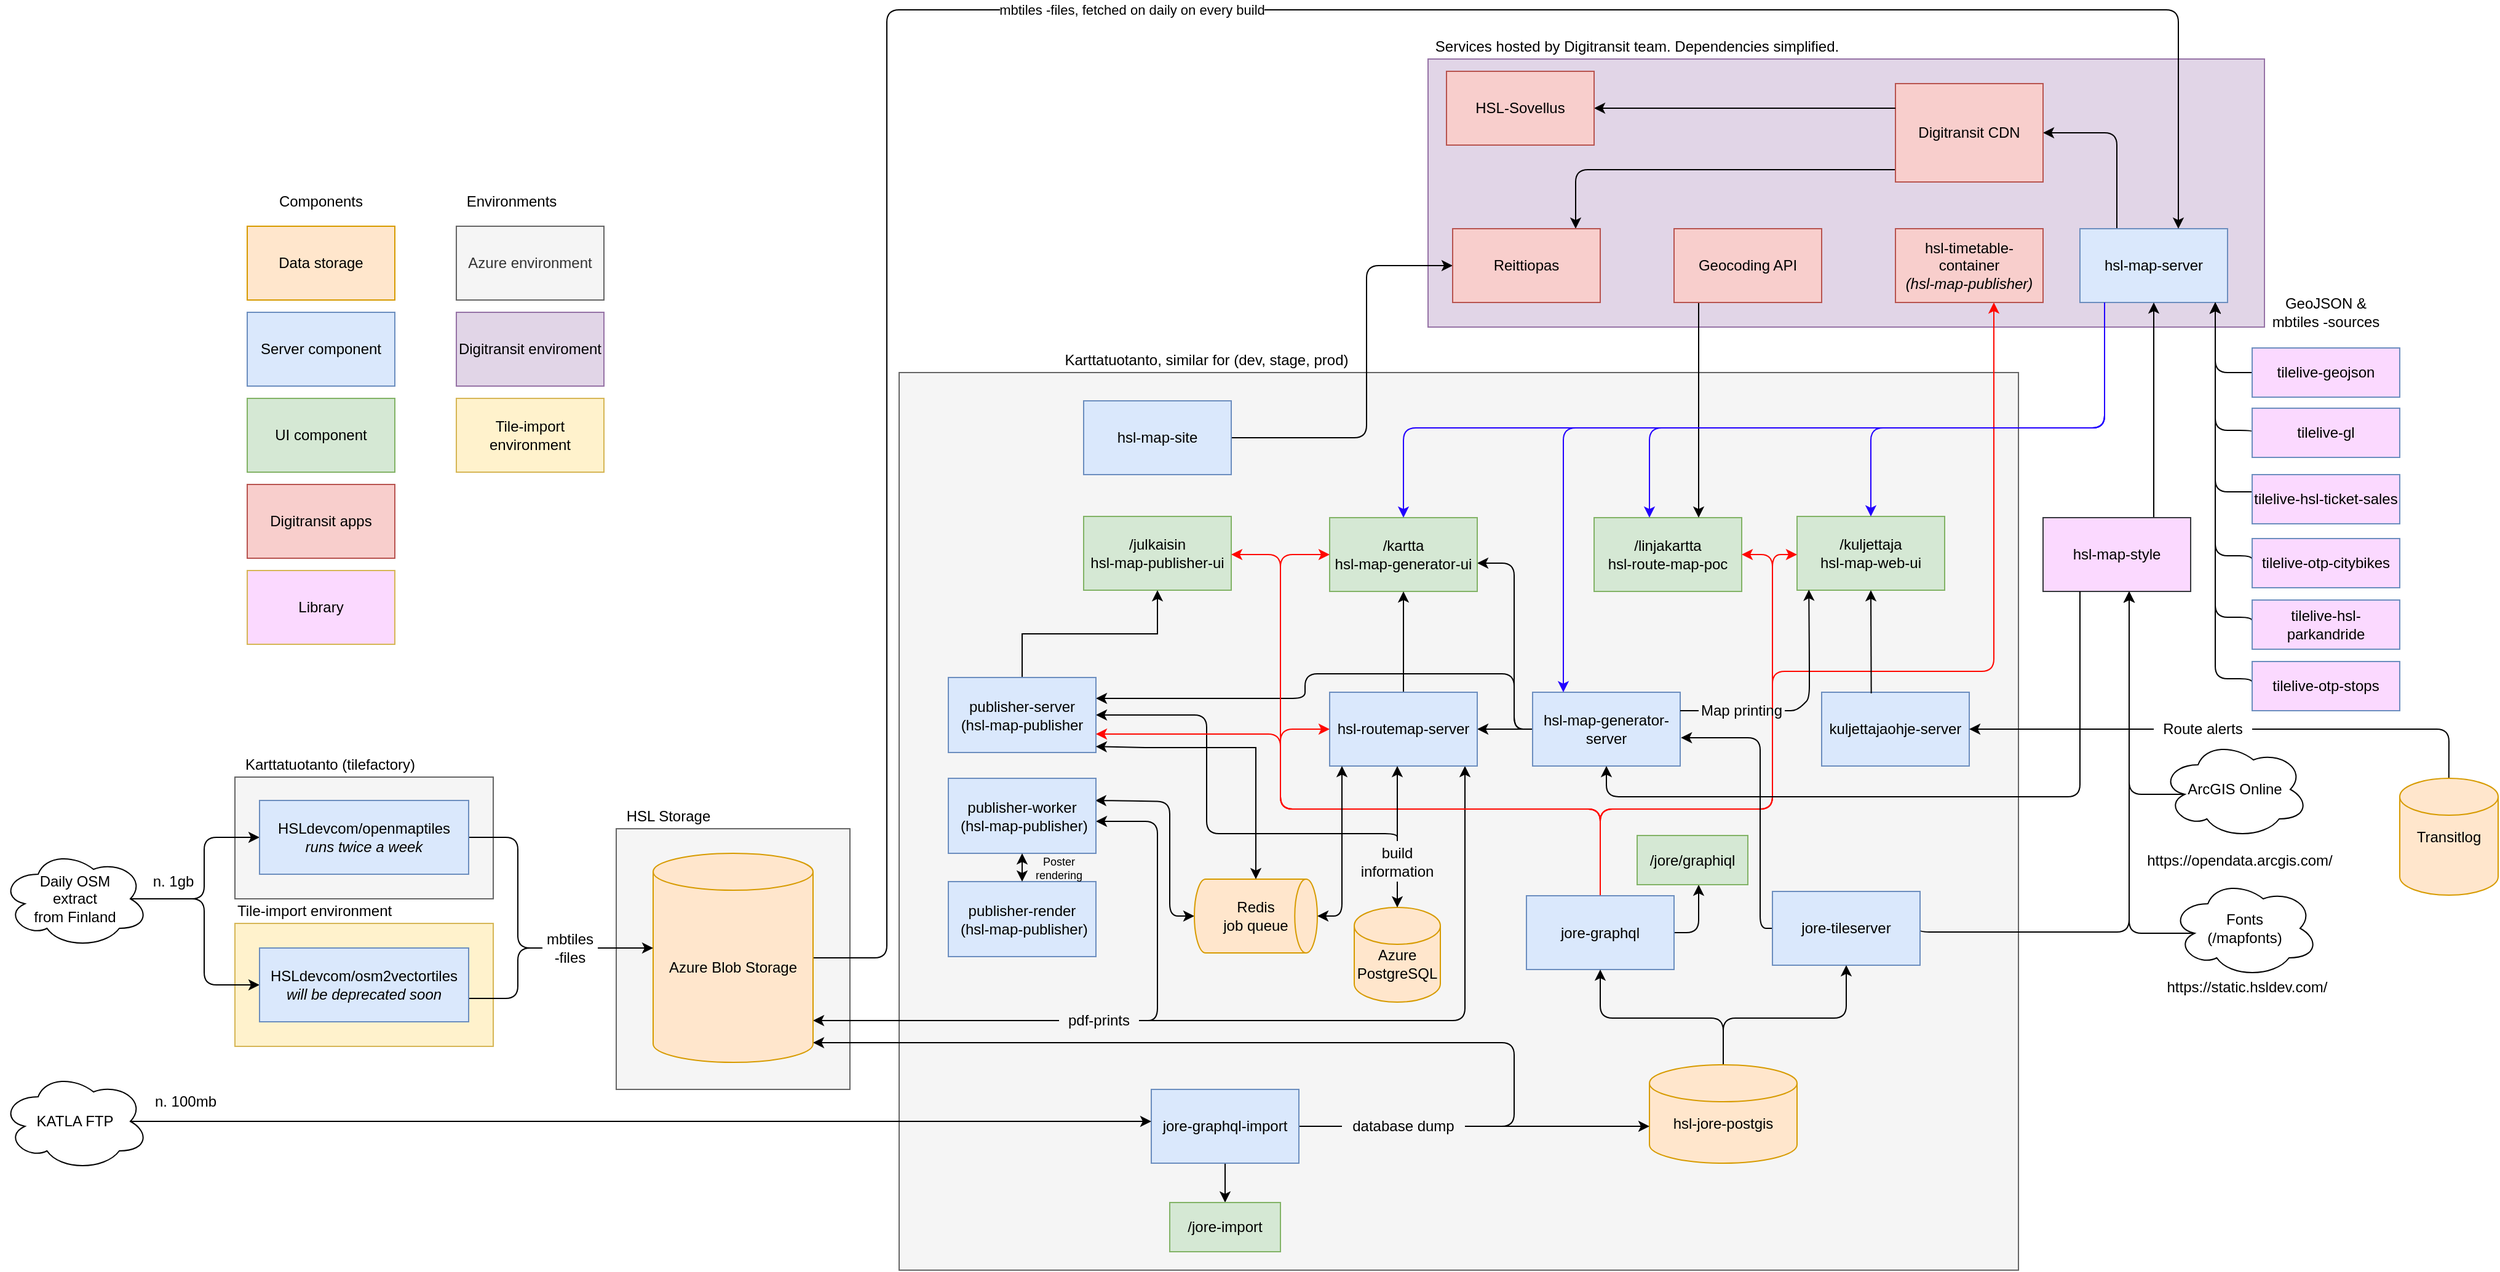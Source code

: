 <mxfile version="21.1.7" type="device">
  <diagram id="c_y23CKaQC44gvfP5a9-" name="Page-1">
    <mxGraphModel dx="2321" dy="1540" grid="1" gridSize="10" guides="1" tooltips="1" connect="1" arrows="1" fold="1" page="1" pageScale="1" pageWidth="1100" pageHeight="850" math="0" shadow="0">
      <root>
        <mxCell id="0" />
        <mxCell id="1" parent="0" />
        <mxCell id="fohFJk70tKqSTkG90LE1-6" value="" style="rounded=0;whiteSpace=wrap;html=1;fillColor=#f5f5f5;strokeColor=#666666;fontColor=#333333;" parent="1" vertex="1">
          <mxGeometry x="-320" y="546" width="190" height="212" as="geometry" />
        </mxCell>
        <mxCell id="qRHLag-gMiTxjkR1YxaK-109" value="" style="rounded=0;whiteSpace=wrap;html=1;fillColor=#f5f5f5;strokeColor=#666666;fontColor=#333333;" parent="1" vertex="1">
          <mxGeometry x="-630" y="504" width="210" height="99" as="geometry" />
        </mxCell>
        <mxCell id="qRHLag-gMiTxjkR1YxaK-113" value="Karttatuotanto (tilefactory)" style="text;html=1;strokeColor=none;fillColor=none;align=center;verticalAlign=middle;whiteSpace=wrap;rounded=0;" parent="1" vertex="1">
          <mxGeometry x="-630" y="484" width="155" height="20" as="geometry" />
        </mxCell>
        <mxCell id="qRHLag-gMiTxjkR1YxaK-116" value="" style="rounded=0;whiteSpace=wrap;html=1;fillColor=#fff2cc;strokeColor=#d6b656;" parent="1" vertex="1">
          <mxGeometry x="-630" y="623" width="210" height="100" as="geometry" />
        </mxCell>
        <mxCell id="qRHLag-gMiTxjkR1YxaK-3" value="" style="rounded=0;whiteSpace=wrap;html=1;fillColor=#e1d5e7;strokeColor=#9673a6;" parent="1" vertex="1">
          <mxGeometry x="340" y="-80" width="680" height="218" as="geometry" />
        </mxCell>
        <mxCell id="qRHLag-gMiTxjkR1YxaK-4" value="" style="rounded=0;whiteSpace=wrap;html=1;fillColor=#f5f5f5;strokeColor=#666666;fontColor=#333333;" parent="1" vertex="1">
          <mxGeometry x="-90" y="175" width="910" height="730" as="geometry" />
        </mxCell>
        <mxCell id="qRHLag-gMiTxjkR1YxaK-5" style="rounded=0;orthogonalLoop=1;jettySize=auto;html=1;exitX=0;exitY=0.5;exitDx=0;exitDy=0;entryX=1;entryY=0.5;entryDx=0;entryDy=0;endArrow=classic;endFill=1;startArrow=none;startFill=0;" parent="1" source="qRHLag-gMiTxjkR1YxaK-8" target="qRHLag-gMiTxjkR1YxaK-19" edge="1">
          <mxGeometry relative="1" as="geometry" />
        </mxCell>
        <mxCell id="qRHLag-gMiTxjkR1YxaK-6" style="edgeStyle=orthogonalEdgeStyle;rounded=1;orthogonalLoop=1;jettySize=auto;html=1;endArrow=classic;endFill=1;" parent="1" source="qRHLag-gMiTxjkR1YxaK-8" target="qRHLag-gMiTxjkR1YxaK-10" edge="1">
          <mxGeometry relative="1" as="geometry">
            <Array as="points">
              <mxPoint x="410" y="465" />
              <mxPoint x="410" y="330" />
            </Array>
          </mxGeometry>
        </mxCell>
        <mxCell id="qRHLag-gMiTxjkR1YxaK-7" style="edgeStyle=orthogonalEdgeStyle;rounded=1;orthogonalLoop=1;jettySize=auto;html=1;startArrow=none;startFill=0;endArrow=classic;endFill=1;" parent="1" source="qRHLag-gMiTxjkR1YxaK-8" target="qRHLag-gMiTxjkR1YxaK-14" edge="1">
          <mxGeometry relative="1" as="geometry">
            <Array as="points">
              <mxPoint x="410" y="465" />
              <mxPoint x="410" y="420" />
              <mxPoint x="240" y="420" />
              <mxPoint x="240" y="440" />
            </Array>
          </mxGeometry>
        </mxCell>
        <mxCell id="qRHLag-gMiTxjkR1YxaK-8" value="hsl-map-generator-server" style="rounded=0;whiteSpace=wrap;html=1;fillColor=#dae8fc;strokeColor=#6c8ebf;" parent="1" vertex="1">
          <mxGeometry x="425" y="435" width="120" height="60" as="geometry" />
        </mxCell>
        <mxCell id="qRHLag-gMiTxjkR1YxaK-9" value="/julkaisin&lt;br&gt;hsl-map-publisher-ui" style="rounded=0;whiteSpace=wrap;html=1;fillColor=#d5e8d4;strokeColor=#82b366;" parent="1" vertex="1">
          <mxGeometry x="60" y="292" width="120" height="60" as="geometry" />
        </mxCell>
        <mxCell id="qRHLag-gMiTxjkR1YxaK-10" value="/kartta&lt;br&gt;hsl-map-generator-ui" style="rounded=0;whiteSpace=wrap;html=1;fillColor=#d5e8d4;strokeColor=#82b366;" parent="1" vertex="1">
          <mxGeometry x="260" y="293" width="120" height="60" as="geometry" />
        </mxCell>
        <mxCell id="qRHLag-gMiTxjkR1YxaK-11" style="edgeStyle=orthogonalEdgeStyle;rounded=0;orthogonalLoop=1;jettySize=auto;html=1;exitX=0.5;exitY=0;exitDx=0;exitDy=0;entryX=0.5;entryY=1;entryDx=0;entryDy=0;endArrow=classic;endFill=1;" parent="1" source="qRHLag-gMiTxjkR1YxaK-14" target="qRHLag-gMiTxjkR1YxaK-9" edge="1">
          <mxGeometry relative="1" as="geometry" />
        </mxCell>
        <mxCell id="qRHLag-gMiTxjkR1YxaK-12" style="edgeStyle=orthogonalEdgeStyle;rounded=0;orthogonalLoop=1;jettySize=auto;html=1;startArrow=none;startFill=0;endArrow=classic;endFill=1;strokeColor=#000000;" parent="1" source="6G8-XDlxUtEjq57aWZnt-5" target="qRHLag-gMiTxjkR1YxaK-68" edge="1">
          <mxGeometry relative="1" as="geometry">
            <Array as="points">
              <mxPoint x="82" y="700" />
            </Array>
          </mxGeometry>
        </mxCell>
        <mxCell id="qRHLag-gMiTxjkR1YxaK-13" style="edgeStyle=orthogonalEdgeStyle;rounded=1;orthogonalLoop=1;jettySize=auto;html=1;startArrow=classic;startFill=1;endArrow=none;endFill=0;strokeColor=#000000;" parent="1" source="qRHLag-gMiTxjkR1YxaK-14" target="6G8-XDlxUtEjq57aWZnt-7" edge="1">
          <mxGeometry relative="1" as="geometry">
            <Array as="points">
              <mxPoint x="160" y="453" />
              <mxPoint x="160" y="550" />
              <mxPoint x="315" y="550" />
            </Array>
            <mxPoint x="160" y="530" as="sourcePoint" />
          </mxGeometry>
        </mxCell>
        <mxCell id="6G8-XDlxUtEjq57aWZnt-11" style="edgeStyle=orthogonalEdgeStyle;rounded=1;orthogonalLoop=1;jettySize=auto;html=1;startArrow=classic;startFill=1;endArrow=classic;endFill=1;exitX=0.995;exitY=0.296;exitDx=0;exitDy=0;exitPerimeter=0;" parent="1" source="kT1nsF8nTGeGfQW-FZNN-1" target="6G8-XDlxUtEjq57aWZnt-10" edge="1">
          <mxGeometry relative="1" as="geometry">
            <Array as="points">
              <mxPoint x="90" y="523" />
              <mxPoint x="130" y="524" />
              <mxPoint x="130" y="617" />
            </Array>
            <mxPoint x="130" y="530" as="sourcePoint" />
          </mxGeometry>
        </mxCell>
        <mxCell id="qRHLag-gMiTxjkR1YxaK-14" value="publisher-server&lt;br&gt;(hsl-map-publisher" style="rounded=0;whiteSpace=wrap;html=1;fillColor=#dae8fc;strokeColor=#6c8ebf;" parent="1" vertex="1">
          <mxGeometry x="-50" y="423" width="120" height="61" as="geometry" />
        </mxCell>
        <mxCell id="qRHLag-gMiTxjkR1YxaK-15" value="/linjakartta&lt;br&gt;hsl-route-map-poc" style="rounded=0;whiteSpace=wrap;html=1;fillColor=#d5e8d4;strokeColor=#82b366;" parent="1" vertex="1">
          <mxGeometry x="475" y="293" width="120" height="60" as="geometry" />
        </mxCell>
        <mxCell id="qRHLag-gMiTxjkR1YxaK-16" value="/kuljettaja&lt;br&gt;hsl-map-web-ui" style="rounded=0;whiteSpace=wrap;html=1;fillColor=#d5e8d4;strokeColor=#82b366;" parent="1" vertex="1">
          <mxGeometry x="640" y="292" width="120" height="60" as="geometry" />
        </mxCell>
        <mxCell id="qRHLag-gMiTxjkR1YxaK-17" style="edgeStyle=orthogonalEdgeStyle;rounded=0;orthogonalLoop=1;jettySize=auto;html=1;exitX=0.5;exitY=0;exitDx=0;exitDy=0;entryX=0.5;entryY=1;entryDx=0;entryDy=0;endArrow=classic;endFill=1;" parent="1" source="qRHLag-gMiTxjkR1YxaK-19" target="qRHLag-gMiTxjkR1YxaK-10" edge="1">
          <mxGeometry relative="1" as="geometry" />
        </mxCell>
        <mxCell id="qRHLag-gMiTxjkR1YxaK-18" style="edgeStyle=orthogonalEdgeStyle;rounded=1;orthogonalLoop=1;jettySize=auto;html=1;startArrow=classic;startFill=1;endArrow=none;endFill=0;strokeColor=#000000;" parent="1" source="qRHLag-gMiTxjkR1YxaK-19" target="6G8-XDlxUtEjq57aWZnt-5" edge="1">
          <mxGeometry relative="1" as="geometry">
            <Array as="points">
              <mxPoint x="370" y="702" />
            </Array>
          </mxGeometry>
        </mxCell>
        <mxCell id="qRHLag-gMiTxjkR1YxaK-19" value="hsl-routemap-server" style="rounded=0;whiteSpace=wrap;html=1;fillColor=#dae8fc;strokeColor=#6c8ebf;" parent="1" vertex="1">
          <mxGeometry x="260" y="435" width="120" height="60" as="geometry" />
        </mxCell>
        <mxCell id="qRHLag-gMiTxjkR1YxaK-20" style="edgeStyle=orthogonalEdgeStyle;rounded=1;orthogonalLoop=1;jettySize=auto;html=1;exitX=0.5;exitY=0;exitDx=0;exitDy=0;startArrow=none;startFill=0;endArrow=classic;endFill=1;strokeColor=#FF0800;" parent="1" source="qRHLag-gMiTxjkR1YxaK-27" target="qRHLag-gMiTxjkR1YxaK-9" edge="1">
          <mxGeometry relative="1" as="geometry">
            <Array as="points">
              <mxPoint x="480" y="530" />
              <mxPoint x="220" y="530" />
              <mxPoint x="220" y="323" />
            </Array>
          </mxGeometry>
        </mxCell>
        <mxCell id="qRHLag-gMiTxjkR1YxaK-21" style="edgeStyle=orthogonalEdgeStyle;rounded=1;orthogonalLoop=1;jettySize=auto;html=1;exitX=0.5;exitY=0;exitDx=0;exitDy=0;entryX=0;entryY=0.5;entryDx=0;entryDy=0;startArrow=none;startFill=0;endArrow=classic;endFill=1;strokeColor=#FF0800;" parent="1" source="qRHLag-gMiTxjkR1YxaK-27" target="qRHLag-gMiTxjkR1YxaK-10" edge="1">
          <mxGeometry relative="1" as="geometry">
            <Array as="points">
              <mxPoint x="480" y="530" />
              <mxPoint x="220" y="530" />
              <mxPoint x="220" y="323" />
            </Array>
          </mxGeometry>
        </mxCell>
        <mxCell id="qRHLag-gMiTxjkR1YxaK-22" style="edgeStyle=orthogonalEdgeStyle;rounded=1;orthogonalLoop=1;jettySize=auto;html=1;exitX=0.5;exitY=0;exitDx=0;exitDy=0;entryX=1;entryY=0.75;entryDx=0;entryDy=0;startArrow=none;startFill=0;endArrow=classic;endFill=1;strokeColor=#FF0800;" parent="1" source="qRHLag-gMiTxjkR1YxaK-27" target="qRHLag-gMiTxjkR1YxaK-14" edge="1">
          <mxGeometry relative="1" as="geometry">
            <Array as="points">
              <mxPoint x="480" y="530" />
              <mxPoint x="220" y="530" />
              <mxPoint x="220" y="469" />
              <mxPoint x="70" y="469" />
            </Array>
          </mxGeometry>
        </mxCell>
        <mxCell id="qRHLag-gMiTxjkR1YxaK-23" style="edgeStyle=orthogonalEdgeStyle;rounded=1;orthogonalLoop=1;jettySize=auto;html=1;exitX=0.5;exitY=0;exitDx=0;exitDy=0;entryX=0;entryY=0.5;entryDx=0;entryDy=0;startArrow=none;startFill=0;endArrow=classic;endFill=1;strokeColor=#FF0800;" parent="1" source="qRHLag-gMiTxjkR1YxaK-27" target="qRHLag-gMiTxjkR1YxaK-19" edge="1">
          <mxGeometry relative="1" as="geometry">
            <Array as="points">
              <mxPoint x="480" y="530" />
              <mxPoint x="220" y="530" />
              <mxPoint x="220" y="465" />
            </Array>
          </mxGeometry>
        </mxCell>
        <mxCell id="qRHLag-gMiTxjkR1YxaK-24" style="edgeStyle=orthogonalEdgeStyle;rounded=1;orthogonalLoop=1;jettySize=auto;html=1;exitX=0.5;exitY=0;exitDx=0;exitDy=0;entryX=1;entryY=0.5;entryDx=0;entryDy=0;startArrow=none;startFill=0;endArrow=classic;endFill=1;strokeColor=#FF0800;" parent="1" source="qRHLag-gMiTxjkR1YxaK-27" target="qRHLag-gMiTxjkR1YxaK-15" edge="1">
          <mxGeometry relative="1" as="geometry">
            <Array as="points">
              <mxPoint x="480" y="530" />
              <mxPoint x="620" y="530" />
              <mxPoint x="620" y="323" />
            </Array>
          </mxGeometry>
        </mxCell>
        <mxCell id="qRHLag-gMiTxjkR1YxaK-25" style="edgeStyle=orthogonalEdgeStyle;rounded=1;orthogonalLoop=1;jettySize=auto;html=1;exitX=0.5;exitY=0;exitDx=0;exitDy=0;startArrow=none;startFill=0;endArrow=classic;endFill=1;strokeColor=#FF0800;" parent="1" source="qRHLag-gMiTxjkR1YxaK-27" target="qRHLag-gMiTxjkR1YxaK-16" edge="1">
          <mxGeometry relative="1" as="geometry">
            <Array as="points">
              <mxPoint x="480" y="530" />
              <mxPoint x="620" y="530" />
              <mxPoint x="620" y="323" />
            </Array>
          </mxGeometry>
        </mxCell>
        <mxCell id="qRHLag-gMiTxjkR1YxaK-26" style="edgeStyle=orthogonalEdgeStyle;rounded=1;orthogonalLoop=1;jettySize=auto;html=1;exitX=0.5;exitY=0;exitDx=0;exitDy=0;startArrow=none;startFill=0;endArrow=classic;endFill=1;strokeColor=#FF0800;" parent="1" source="qRHLag-gMiTxjkR1YxaK-27" target="qRHLag-gMiTxjkR1YxaK-64" edge="1">
          <mxGeometry relative="1" as="geometry">
            <Array as="points">
              <mxPoint x="480" y="530" />
              <mxPoint x="620" y="530" />
              <mxPoint x="620" y="418" />
              <mxPoint x="800" y="418" />
            </Array>
          </mxGeometry>
        </mxCell>
        <mxCell id="qRHLag-gMiTxjkR1YxaK-170" style="edgeStyle=orthogonalEdgeStyle;rounded=1;orthogonalLoop=1;jettySize=auto;html=1;exitX=1;exitY=0.5;exitDx=0;exitDy=0;startArrow=none;startFill=0;" parent="1" source="qRHLag-gMiTxjkR1YxaK-27" target="qRHLag-gMiTxjkR1YxaK-168" edge="1">
          <mxGeometry relative="1" as="geometry">
            <Array as="points">
              <mxPoint x="560" y="631" />
            </Array>
          </mxGeometry>
        </mxCell>
        <mxCell id="qRHLag-gMiTxjkR1YxaK-27" value="jore-graphql" style="rounded=0;whiteSpace=wrap;html=1;fillColor=#dae8fc;strokeColor=#6c8ebf;" parent="1" vertex="1">
          <mxGeometry x="420" y="600.5" width="120" height="60" as="geometry" />
        </mxCell>
        <mxCell id="qRHLag-gMiTxjkR1YxaK-28" style="edgeStyle=orthogonalEdgeStyle;rounded=1;orthogonalLoop=1;jettySize=auto;html=1;exitX=0;exitY=0.5;exitDx=0;exitDy=0;entryX=1.005;entryY=0.616;entryDx=0;entryDy=0;startArrow=none;startFill=0;endArrow=classic;endFill=1;entryPerimeter=0;" parent="1" source="qRHLag-gMiTxjkR1YxaK-30" target="qRHLag-gMiTxjkR1YxaK-8" edge="1">
          <mxGeometry relative="1" as="geometry">
            <Array as="points">
              <mxPoint x="610" y="627" />
              <mxPoint x="610" y="472" />
            </Array>
          </mxGeometry>
        </mxCell>
        <mxCell id="qRHLag-gMiTxjkR1YxaK-29" style="edgeStyle=orthogonalEdgeStyle;rounded=1;orthogonalLoop=1;jettySize=auto;html=1;exitX=1;exitY=0.5;exitDx=0;exitDy=0;startArrow=none;startFill=0;" parent="1" source="qRHLag-gMiTxjkR1YxaK-30" target="qRHLag-gMiTxjkR1YxaK-42" edge="1">
          <mxGeometry relative="1" as="geometry">
            <Array as="points">
              <mxPoint x="910" y="630" />
            </Array>
          </mxGeometry>
        </mxCell>
        <mxCell id="qRHLag-gMiTxjkR1YxaK-30" value="jore-tileserver" style="rounded=0;whiteSpace=wrap;html=1;fillColor=#dae8fc;strokeColor=#6c8ebf;" parent="1" vertex="1">
          <mxGeometry x="620" y="597" width="120" height="60" as="geometry" />
        </mxCell>
        <mxCell id="qRHLag-gMiTxjkR1YxaK-31" style="edgeStyle=orthogonalEdgeStyle;rounded=1;orthogonalLoop=1;jettySize=auto;html=1;entryX=0.5;entryY=1;entryDx=0;entryDy=0;endArrow=classic;endFill=1;" parent="1" source="qRHLag-gMiTxjkR1YxaK-33" target="qRHLag-gMiTxjkR1YxaK-27" edge="1">
          <mxGeometry relative="1" as="geometry">
            <Array as="points">
              <mxPoint x="580" y="700" />
              <mxPoint x="480" y="700" />
            </Array>
          </mxGeometry>
        </mxCell>
        <mxCell id="qRHLag-gMiTxjkR1YxaK-32" style="edgeStyle=orthogonalEdgeStyle;rounded=1;orthogonalLoop=1;jettySize=auto;html=1;endArrow=classic;endFill=1;" parent="1" source="qRHLag-gMiTxjkR1YxaK-33" target="qRHLag-gMiTxjkR1YxaK-30" edge="1">
          <mxGeometry relative="1" as="geometry">
            <Array as="points">
              <mxPoint x="580" y="700" />
              <mxPoint x="680" y="700" />
            </Array>
          </mxGeometry>
        </mxCell>
        <mxCell id="qRHLag-gMiTxjkR1YxaK-33" value="&lt;br&gt;hsl-jore-postgis" style="shape=cylinder2;whiteSpace=wrap;html=1;boundedLbl=1;backgroundOutline=1;size=15;fillColor=#ffe6cc;strokeColor=#d79b00;" parent="1" vertex="1">
          <mxGeometry x="520" y="738" width="120" height="80" as="geometry" />
        </mxCell>
        <mxCell id="qRHLag-gMiTxjkR1YxaK-34" style="edgeStyle=orthogonalEdgeStyle;rounded=0;orthogonalLoop=1;jettySize=auto;html=1;endArrow=classic;endFill=1;" parent="1" source="6G8-XDlxUtEjq57aWZnt-14" target="qRHLag-gMiTxjkR1YxaK-33" edge="1">
          <mxGeometry relative="1" as="geometry">
            <mxPoint x="420" y="768" as="sourcePoint" />
            <Array as="points">
              <mxPoint x="510" y="788" />
              <mxPoint x="510" y="788" />
            </Array>
          </mxGeometry>
        </mxCell>
        <mxCell id="qRHLag-gMiTxjkR1YxaK-35" value="" style="edgeStyle=orthogonalEdgeStyle;rounded=1;orthogonalLoop=1;jettySize=auto;html=1;startArrow=none;startFill=0;" parent="1" source="6G8-XDlxUtEjq57aWZnt-14" target="qRHLag-gMiTxjkR1YxaK-68" edge="1">
          <mxGeometry relative="1" as="geometry">
            <Array as="points">
              <mxPoint x="410" y="788" />
              <mxPoint x="410" y="720" />
            </Array>
          </mxGeometry>
        </mxCell>
        <mxCell id="fohFJk70tKqSTkG90LE1-4" style="edgeStyle=orthogonalEdgeStyle;rounded=0;orthogonalLoop=1;jettySize=auto;html=1;exitX=0.5;exitY=1;exitDx=0;exitDy=0;entryX=0.5;entryY=0;entryDx=0;entryDy=0;" parent="1" source="qRHLag-gMiTxjkR1YxaK-36" target="fohFJk70tKqSTkG90LE1-1" edge="1">
          <mxGeometry relative="1" as="geometry" />
        </mxCell>
        <mxCell id="qRHLag-gMiTxjkR1YxaK-37" style="edgeStyle=orthogonalEdgeStyle;rounded=1;orthogonalLoop=1;jettySize=auto;html=1;entryX=0.5;entryY=0;entryDx=0;entryDy=0;endArrow=classic;endFill=1;strokeColor=#2200FF;" parent="1" source="qRHLag-gMiTxjkR1YxaK-40" target="qRHLag-gMiTxjkR1YxaK-16" edge="1">
          <mxGeometry relative="1" as="geometry">
            <Array as="points">
              <mxPoint x="890" y="220" />
              <mxPoint x="700" y="220" />
            </Array>
          </mxGeometry>
        </mxCell>
        <mxCell id="qRHLag-gMiTxjkR1YxaK-38" style="edgeStyle=orthogonalEdgeStyle;rounded=1;orthogonalLoop=1;jettySize=auto;html=1;endArrow=classic;endFill=1;strokeColor=#2200FF;" parent="1" source="qRHLag-gMiTxjkR1YxaK-40" target="qRHLag-gMiTxjkR1YxaK-15" edge="1">
          <mxGeometry relative="1" as="geometry">
            <Array as="points">
              <mxPoint x="890" y="220" />
              <mxPoint x="520" y="220" />
            </Array>
          </mxGeometry>
        </mxCell>
        <mxCell id="qRHLag-gMiTxjkR1YxaK-39" style="edgeStyle=orthogonalEdgeStyle;rounded=1;orthogonalLoop=1;jettySize=auto;html=1;entryX=0.5;entryY=0;entryDx=0;entryDy=0;endArrow=classic;endFill=1;strokeColor=#2200FF;" parent="1" source="qRHLag-gMiTxjkR1YxaK-40" target="qRHLag-gMiTxjkR1YxaK-10" edge="1">
          <mxGeometry relative="1" as="geometry">
            <Array as="points">
              <mxPoint x="890" y="220" />
              <mxPoint x="320" y="220" />
            </Array>
          </mxGeometry>
        </mxCell>
        <mxCell id="qRHLag-gMiTxjkR1YxaK-127" style="edgeStyle=orthogonalEdgeStyle;rounded=1;orthogonalLoop=1;jettySize=auto;html=1;exitX=0.25;exitY=0;exitDx=0;exitDy=0;startArrow=none;startFill=0;entryX=1;entryY=0.5;entryDx=0;entryDy=0;" parent="1" source="qRHLag-gMiTxjkR1YxaK-40" target="qRHLag-gMiTxjkR1YxaK-126" edge="1">
          <mxGeometry relative="1" as="geometry">
            <mxPoint x="980" y="18" as="targetPoint" />
          </mxGeometry>
        </mxCell>
        <mxCell id="qRHLag-gMiTxjkR1YxaK-40" value="hsl-map-server" style="rounded=0;whiteSpace=wrap;html=1;fillColor=#dae8fc;strokeColor=#6c8ebf;" parent="1" vertex="1">
          <mxGeometry x="870" y="58" width="120" height="60" as="geometry" />
        </mxCell>
        <mxCell id="qRHLag-gMiTxjkR1YxaK-112" style="edgeStyle=orthogonalEdgeStyle;rounded=0;orthogonalLoop=1;jettySize=auto;html=1;startArrow=none;startFill=0;" parent="1" source="qRHLag-gMiTxjkR1YxaK-42" target="qRHLag-gMiTxjkR1YxaK-40" edge="1">
          <mxGeometry relative="1" as="geometry">
            <Array as="points">
              <mxPoint x="930" y="210" />
              <mxPoint x="930" y="210" />
            </Array>
          </mxGeometry>
        </mxCell>
        <mxCell id="qRHLag-gMiTxjkR1YxaK-42" value="hsl-map-style" style="rounded=0;whiteSpace=wrap;html=1;fillColor=#FBD9FF;strokeColor=#36393d;" parent="1" vertex="1">
          <mxGeometry x="840" y="293" width="120" height="60" as="geometry" />
        </mxCell>
        <mxCell id="qRHLag-gMiTxjkR1YxaK-43" value="Karttatuotanto, similar for (dev, stage, prod)" style="text;html=1;strokeColor=none;fillColor=none;align=center;verticalAlign=middle;whiteSpace=wrap;rounded=0;" parent="1" vertex="1">
          <mxGeometry x="40" y="155" width="240" height="20" as="geometry" />
        </mxCell>
        <mxCell id="qRHLag-gMiTxjkR1YxaK-47" value="KATLA FTP" style="ellipse;shape=cloud;whiteSpace=wrap;html=1;fillColor=#ffffff;" parent="1" vertex="1">
          <mxGeometry x="-820" y="744" width="120" height="80" as="geometry" />
        </mxCell>
        <mxCell id="qRHLag-gMiTxjkR1YxaK-48" style="rounded=1;orthogonalLoop=1;jettySize=auto;html=1;endArrow=classic;endFill=1;exitX=0.875;exitY=0.5;exitDx=0;exitDy=0;exitPerimeter=0;edgeStyle=orthogonalEdgeStyle;entryX=0;entryY=0.5;entryDx=0;entryDy=0;" parent="1" source="qRHLag-gMiTxjkR1YxaK-49" target="qRHLag-gMiTxjkR1YxaK-51" edge="1">
          <mxGeometry relative="1" as="geometry">
            <mxPoint x="-532" y="662" as="sourcePoint" />
          </mxGeometry>
        </mxCell>
        <mxCell id="qRHLag-gMiTxjkR1YxaK-104" style="edgeStyle=orthogonalEdgeStyle;rounded=1;orthogonalLoop=1;jettySize=auto;html=1;exitX=0.875;exitY=0.5;exitDx=0;exitDy=0;exitPerimeter=0;entryX=0;entryY=0.5;entryDx=0;entryDy=0;" parent="1" source="qRHLag-gMiTxjkR1YxaK-49" target="qRHLag-gMiTxjkR1YxaK-89" edge="1">
          <mxGeometry relative="1" as="geometry" />
        </mxCell>
        <mxCell id="qRHLag-gMiTxjkR1YxaK-49" value="Daily OSM&lt;br&gt;extract&lt;br&gt;from Finland" style="ellipse;shape=cloud;whiteSpace=wrap;html=1;fillColor=#ffffff;" parent="1" vertex="1">
          <mxGeometry x="-820" y="563" width="120" height="80" as="geometry" />
        </mxCell>
        <mxCell id="qRHLag-gMiTxjkR1YxaK-103" style="edgeStyle=orthogonalEdgeStyle;rounded=1;orthogonalLoop=1;jettySize=auto;html=1;endArrow=none;endFill=0;" parent="1" source="qRHLag-gMiTxjkR1YxaK-51" target="6G8-XDlxUtEjq57aWZnt-1" edge="1">
          <mxGeometry relative="1" as="geometry">
            <Array as="points">
              <mxPoint x="-400" y="684" />
              <mxPoint x="-400" y="643" />
            </Array>
            <mxPoint x="-330.0" y="657" as="targetPoint" />
          </mxGeometry>
        </mxCell>
        <mxCell id="qRHLag-gMiTxjkR1YxaK-51" value="HSLdevcom/osm2vectortiles&lt;br&gt;&lt;i&gt;will be deprecated soon&lt;/i&gt;" style="rounded=0;whiteSpace=wrap;html=1;fillColor=#dae8fc;strokeColor=#6c8ebf;" parent="1" vertex="1">
          <mxGeometry x="-610" y="643" width="170" height="60" as="geometry" />
        </mxCell>
        <mxCell id="qRHLag-gMiTxjkR1YxaK-54" style="edgeStyle=orthogonalEdgeStyle;rounded=1;orthogonalLoop=1;jettySize=auto;html=1;exitX=0.16;exitY=0.55;exitDx=0;exitDy=0;exitPerimeter=0;startArrow=none;startFill=0;endArrow=classic;endFill=1;strokeColor=#000000;" parent="1" source="qRHLag-gMiTxjkR1YxaK-129" target="qRHLag-gMiTxjkR1YxaK-42" edge="1">
          <mxGeometry relative="1" as="geometry">
            <mxPoint x="1049.2" y="612" as="sourcePoint" />
            <Array as="points">
              <mxPoint x="910" y="631" />
            </Array>
          </mxGeometry>
        </mxCell>
        <mxCell id="qRHLag-gMiTxjkR1YxaK-56" style="edgeStyle=orthogonalEdgeStyle;rounded=1;orthogonalLoop=1;jettySize=auto;html=1;endArrow=classic;endFill=1;startArrow=none;startFill=0;" parent="1" source="6G8-XDlxUtEjq57aWZnt-7" target="qRHLag-gMiTxjkR1YxaK-19" edge="1">
          <mxGeometry relative="1" as="geometry">
            <mxPoint x="320" y="640" as="sourcePoint" />
            <Array as="points">
              <mxPoint x="315" y="530" />
              <mxPoint x="315" y="530" />
            </Array>
          </mxGeometry>
        </mxCell>
        <mxCell id="qRHLag-gMiTxjkR1YxaK-58" value="&lt;br&gt;Azure PostgreSQL" style="shape=cylinder2;whiteSpace=wrap;html=1;boundedLbl=1;backgroundOutline=1;size=15;fillColor=#ffe6cc;strokeColor=#d79b00;" parent="1" vertex="1">
          <mxGeometry x="280" y="610" width="70" height="77" as="geometry" />
        </mxCell>
        <mxCell id="qRHLag-gMiTxjkR1YxaK-59" style="edgeStyle=orthogonalEdgeStyle;rounded=1;orthogonalLoop=1;jettySize=auto;html=1;exitX=1;exitY=0.5;exitDx=0;exitDy=0;entryX=0;entryY=0.5;entryDx=0;entryDy=0;startArrow=none;startFill=0;endArrow=classic;endFill=1;strokeColor=#000000;" parent="1" source="qRHLag-gMiTxjkR1YxaK-60" target="qRHLag-gMiTxjkR1YxaK-61" edge="1">
          <mxGeometry relative="1" as="geometry">
            <Array as="points">
              <mxPoint x="290" y="228" />
              <mxPoint x="290" y="88" />
            </Array>
          </mxGeometry>
        </mxCell>
        <mxCell id="qRHLag-gMiTxjkR1YxaK-60" value="hsl-map-site" style="rounded=0;whiteSpace=wrap;html=1;fillColor=#dae8fc;strokeColor=#6c8ebf;" parent="1" vertex="1">
          <mxGeometry x="60" y="198" width="120" height="60" as="geometry" />
        </mxCell>
        <mxCell id="qRHLag-gMiTxjkR1YxaK-145" style="edgeStyle=orthogonalEdgeStyle;rounded=1;orthogonalLoop=1;jettySize=auto;html=1;startArrow=classic;startFill=1;endArrow=none;endFill=0;" parent="1" source="qRHLag-gMiTxjkR1YxaK-61" target="qRHLag-gMiTxjkR1YxaK-126" edge="1">
          <mxGeometry relative="1" as="geometry">
            <Array as="points">
              <mxPoint x="460" y="10" />
            </Array>
          </mxGeometry>
        </mxCell>
        <mxCell id="qRHLag-gMiTxjkR1YxaK-61" value="Reittiopas&lt;span style=&quot;color: rgba(0 , 0 , 0 , 0) ; font-family: monospace ; font-size: 0px&quot;&gt;%3CmxGraphModel%3E%3Croot%3E%3CmxCell%20id%3D%220%22%2F%3E%3CmxCell%20id%3D%221%22%20parent%3D%220%22%2F%3E%3CmxCell%20id%3D%222%22%20value%3D%22hsl-map-server%22%20style%3D%22rounded%3D0%3BwhiteSpace%3Dwrap%3Bhtml%3D1%3B%22%20vertex%3D%221%22%20parent%3D%221%22%3E%3CmxGeometry%20x%3D%22790%22%20y%3D%22270%22%20width%3D%22120%22%20height%3D%2260%22%20as%3D%22geometry%22%2F%3E%3C%2FmxCell%3E%3C%2Froot%3E%3C%2FmxGraphModel%3E&lt;/span&gt;" style="rounded=0;whiteSpace=wrap;html=1;fillColor=#f8cecc;strokeColor=#b85450;" parent="1" vertex="1">
          <mxGeometry x="360" y="58" width="120" height="60" as="geometry" />
        </mxCell>
        <mxCell id="qRHLag-gMiTxjkR1YxaK-62" style="edgeStyle=orthogonalEdgeStyle;rounded=0;orthogonalLoop=1;jettySize=auto;html=1;startArrow=none;startFill=0;endArrow=classic;endFill=1;" parent="1" source="qRHLag-gMiTxjkR1YxaK-63" target="qRHLag-gMiTxjkR1YxaK-15" edge="1">
          <mxGeometry relative="1" as="geometry">
            <Array as="points">
              <mxPoint x="560" y="190" />
              <mxPoint x="560" y="190" />
            </Array>
          </mxGeometry>
        </mxCell>
        <mxCell id="qRHLag-gMiTxjkR1YxaK-63" value="Geocoding API" style="rounded=0;whiteSpace=wrap;html=1;fillColor=#f8cecc;strokeColor=#b85450;" parent="1" vertex="1">
          <mxGeometry x="540" y="58" width="120" height="60" as="geometry" />
        </mxCell>
        <mxCell id="qRHLag-gMiTxjkR1YxaK-64" value="hsl-timetable-container&lt;br&gt;&lt;i&gt;(hsl-map-publisher)&lt;/i&gt;" style="rounded=0;whiteSpace=wrap;html=1;fillColor=#f8cecc;strokeColor=#b85450;" parent="1" vertex="1">
          <mxGeometry x="720" y="58" width="120" height="60" as="geometry" />
        </mxCell>
        <mxCell id="qRHLag-gMiTxjkR1YxaK-65" value="Services hosted by Digitransit team. Dependencies simplified." style="text;html=1;strokeColor=none;fillColor=none;align=center;verticalAlign=middle;whiteSpace=wrap;rounded=0;" parent="1" vertex="1">
          <mxGeometry x="340" y="-100" width="340" height="20" as="geometry" />
        </mxCell>
        <mxCell id="qRHLag-gMiTxjkR1YxaK-66" value="mbtiles -files, fetched on daily on every build" style="edgeStyle=orthogonalEdgeStyle;rounded=1;orthogonalLoop=1;jettySize=auto;html=1;startArrow=none;startFill=0;endArrow=classic;endFill=1;strokeColor=#000000;" parent="1" source="qRHLag-gMiTxjkR1YxaK-68" target="qRHLag-gMiTxjkR1YxaK-40" edge="1">
          <mxGeometry relative="1" as="geometry">
            <mxPoint x="-110" y="410" as="sourcePoint" />
            <Array as="points">
              <mxPoint x="-100" y="651" />
              <mxPoint x="-100" y="-120" />
              <mxPoint x="950" y="-120" />
            </Array>
          </mxGeometry>
        </mxCell>
        <mxCell id="qRHLag-gMiTxjkR1YxaK-68" value="&lt;br&gt;Azure Blob Storage" style="shape=cylinder2;whiteSpace=wrap;html=1;boundedLbl=1;backgroundOutline=1;size=15;fillColor=#ffe6cc;strokeColor=#d79b00;" parent="1" vertex="1">
          <mxGeometry x="-290" y="566" width="130" height="170" as="geometry" />
        </mxCell>
        <mxCell id="qRHLag-gMiTxjkR1YxaK-69" style="edgeStyle=orthogonalEdgeStyle;rounded=1;orthogonalLoop=1;jettySize=auto;html=1;exitX=0;exitY=0.5;exitDx=0;exitDy=0;startArrow=none;startFill=0;endArrow=classic;endFill=1;strokeColor=#000000;" parent="1" source="thm0kR-2TDBfJNnEXe1V-5" target="qRHLag-gMiTxjkR1YxaK-40" edge="1">
          <mxGeometry relative="1" as="geometry">
            <Array as="points">
              <mxPoint x="1010" y="222" />
              <mxPoint x="980" y="222" />
            </Array>
            <mxPoint x="920" y="88" as="targetPoint" />
            <mxPoint x="1010" y="222" as="sourcePoint" />
          </mxGeometry>
        </mxCell>
        <mxCell id="qRHLag-gMiTxjkR1YxaK-71" style="edgeStyle=orthogonalEdgeStyle;rounded=1;orthogonalLoop=1;jettySize=auto;html=1;exitX=0;exitY=0.5;exitDx=0;exitDy=0;startArrow=none;startFill=0;endArrow=classic;endFill=1;strokeColor=#000000;" parent="1" source="qRHLag-gMiTxjkR1YxaK-72" target="qRHLag-gMiTxjkR1YxaK-40" edge="1">
          <mxGeometry relative="1" as="geometry">
            <Array as="points">
              <mxPoint x="980" y="324" />
            </Array>
            <mxPoint x="920" y="88" as="targetPoint" />
          </mxGeometry>
        </mxCell>
        <mxCell id="qRHLag-gMiTxjkR1YxaK-72" value="tilelive-otp-citybikes" style="rounded=0;whiteSpace=wrap;html=1;fillColor=#FBD9FF;strokeColor=#6c8ebf;" parent="1" vertex="1">
          <mxGeometry x="1010" y="310" width="120" height="40" as="geometry" />
        </mxCell>
        <mxCell id="qRHLag-gMiTxjkR1YxaK-73" style="edgeStyle=orthogonalEdgeStyle;rounded=1;orthogonalLoop=1;jettySize=auto;html=1;exitX=0;exitY=0.5;exitDx=0;exitDy=0;startArrow=none;startFill=0;endArrow=classic;endFill=1;strokeColor=#000000;" parent="1" source="qRHLag-gMiTxjkR1YxaK-74" target="qRHLag-gMiTxjkR1YxaK-40" edge="1">
          <mxGeometry relative="1" as="geometry">
            <mxPoint x="920" y="88" as="targetPoint" />
            <Array as="points">
              <mxPoint x="980" y="374" />
            </Array>
          </mxGeometry>
        </mxCell>
        <mxCell id="qRHLag-gMiTxjkR1YxaK-74" value="tilelive-hsl-parkandride&lt;span style=&quot;color: rgba(0 , 0 , 0 , 0) ; font-family: monospace ; font-size: 0px&quot;&gt;%3CmxGraphModel%3E%3Croot%3E%3CmxCell%20id%3D%220%22%2F%3E%3CmxCell%20id%3D%221%22%20parent%3D%220%22%2F%3E%3CmxCell%20id%3D%222%22%20value%3D%22tilelive-gl%22%20style%3D%22rounded%3D0%3BwhiteSpace%3Dwrap%3Bhtml%3D1%3B%22%20vertex%3D%221%22%20parent%3D%221%22%3E%3CmxGeometry%20x%3D%221260%22%20y%3D%22250%22%20width%3D%22120%22%20height%3D%2260%22%20as%3D%22geometry%22%2F%3E%3C%2FmxCell%3E%3C%2Froot%3E%3C%2FmxGraphModel%3E&lt;/span&gt;" style="rounded=0;whiteSpace=wrap;html=1;fillColor=#FBD9FF;strokeColor=#6c8ebf;" parent="1" vertex="1">
          <mxGeometry x="1010" y="360" width="120" height="40" as="geometry" />
        </mxCell>
        <mxCell id="qRHLag-gMiTxjkR1YxaK-75" style="edgeStyle=orthogonalEdgeStyle;rounded=1;orthogonalLoop=1;jettySize=auto;html=1;startArrow=none;startFill=0;endArrow=classic;endFill=1;strokeColor=#000000;" parent="1" target="qRHLag-gMiTxjkR1YxaK-40" edge="1">
          <mxGeometry relative="1" as="geometry">
            <Array as="points">
              <mxPoint x="980" y="272" />
            </Array>
            <mxPoint x="920" y="88" as="targetPoint" />
            <mxPoint x="1010" y="272" as="sourcePoint" />
          </mxGeometry>
        </mxCell>
        <mxCell id="qRHLag-gMiTxjkR1YxaK-77" style="edgeStyle=orthogonalEdgeStyle;rounded=1;orthogonalLoop=1;jettySize=auto;html=1;exitX=0;exitY=0.5;exitDx=0;exitDy=0;startArrow=none;startFill=0;endArrow=classic;endFill=1;strokeColor=#000000;" parent="1" source="qRHLag-gMiTxjkR1YxaK-78" target="qRHLag-gMiTxjkR1YxaK-40" edge="1">
          <mxGeometry relative="1" as="geometry">
            <Array as="points">
              <mxPoint x="980" y="424" />
            </Array>
            <mxPoint x="990" y="88" as="targetPoint" />
          </mxGeometry>
        </mxCell>
        <mxCell id="qRHLag-gMiTxjkR1YxaK-78" value="tilelive-otp-stops" style="rounded=0;whiteSpace=wrap;html=1;fillColor=#FBD9FF;strokeColor=#6c8ebf;" parent="1" vertex="1">
          <mxGeometry x="1010" y="410" width="120" height="40" as="geometry" />
        </mxCell>
        <mxCell id="qRHLag-gMiTxjkR1YxaK-79" value="n. 100mb" style="text;html=1;strokeColor=none;fillColor=none;align=center;verticalAlign=middle;whiteSpace=wrap;rounded=0;" parent="1" vertex="1">
          <mxGeometry x="-700" y="758" width="60" height="20" as="geometry" />
        </mxCell>
        <mxCell id="qRHLag-gMiTxjkR1YxaK-80" value="GeoJSON &amp;amp;&lt;br&gt;mbtiles -sources" style="text;html=1;strokeColor=none;fillColor=none;align=center;verticalAlign=middle;whiteSpace=wrap;rounded=0;" parent="1" vertex="1">
          <mxGeometry x="998" y="116" width="144" height="20" as="geometry" />
        </mxCell>
        <mxCell id="qRHLag-gMiTxjkR1YxaK-81" value="https://static.hsldev.com/" style="text;html=1;strokeColor=none;fillColor=none;align=center;verticalAlign=middle;whiteSpace=wrap;rounded=0;" parent="1" vertex="1">
          <mxGeometry x="936" y="657" width="140" height="35" as="geometry" />
        </mxCell>
        <mxCell id="qRHLag-gMiTxjkR1YxaK-83" style="edgeStyle=orthogonalEdgeStyle;rounded=0;orthogonalLoop=1;jettySize=auto;html=1;exitX=0.5;exitY=1;exitDx=0;exitDy=0;startArrow=none;startFill=0;" parent="1" edge="1">
          <mxGeometry relative="1" as="geometry">
            <mxPoint x="-140.0" y="683" as="sourcePoint" />
            <mxPoint x="-140.0" y="683" as="targetPoint" />
          </mxGeometry>
        </mxCell>
        <mxCell id="qRHLag-gMiTxjkR1YxaK-105" style="edgeStyle=orthogonalEdgeStyle;rounded=1;orthogonalLoop=1;jettySize=auto;html=1;endArrow=none;endFill=0;" parent="1" source="qRHLag-gMiTxjkR1YxaK-89" target="6G8-XDlxUtEjq57aWZnt-1" edge="1">
          <mxGeometry relative="1" as="geometry">
            <Array as="points">
              <mxPoint x="-400" y="553" />
            </Array>
            <mxPoint x="-293" y="637" as="targetPoint" />
          </mxGeometry>
        </mxCell>
        <mxCell id="qRHLag-gMiTxjkR1YxaK-89" value="HSLdevcom/openmaptiles&lt;br&gt;&lt;i&gt;runs twice a week&lt;/i&gt;" style="rounded=0;whiteSpace=wrap;html=1;fillColor=#dae8fc;strokeColor=#6c8ebf;" parent="1" vertex="1">
          <mxGeometry x="-610" y="523" width="170" height="60" as="geometry" />
        </mxCell>
        <mxCell id="qRHLag-gMiTxjkR1YxaK-97" style="edgeStyle=orthogonalEdgeStyle;rounded=1;orthogonalLoop=1;jettySize=auto;html=1;exitX=0.16;exitY=0.55;exitDx=0;exitDy=0;exitPerimeter=0;" parent="1" source="qRHLag-gMiTxjkR1YxaK-96" target="qRHLag-gMiTxjkR1YxaK-42" edge="1">
          <mxGeometry relative="1" as="geometry">
            <Array as="points">
              <mxPoint x="910" y="518" />
            </Array>
          </mxGeometry>
        </mxCell>
        <mxCell id="qRHLag-gMiTxjkR1YxaK-96" value="ArcGIS Online" style="ellipse;shape=cloud;whiteSpace=wrap;html=1;fillColor=#ffffff;" parent="1" vertex="1">
          <mxGeometry x="936" y="474" width="120" height="80" as="geometry" />
        </mxCell>
        <mxCell id="qRHLag-gMiTxjkR1YxaK-101" value="https://opendata.arcgis.com/" style="text;html=1;strokeColor=none;fillColor=none;align=center;verticalAlign=middle;whiteSpace=wrap;rounded=0;" parent="1" vertex="1">
          <mxGeometry x="920" y="554" width="160" height="35" as="geometry" />
        </mxCell>
        <mxCell id="qRHLag-gMiTxjkR1YxaK-102" value="n. 1gb" style="text;html=1;strokeColor=none;fillColor=none;align=center;verticalAlign=middle;whiteSpace=wrap;rounded=0;dashed=1;" parent="1" vertex="1">
          <mxGeometry x="-700" y="579" width="40" height="20" as="geometry" />
        </mxCell>
        <mxCell id="qRHLag-gMiTxjkR1YxaK-117" value="Tile-import environment" style="text;html=1;strokeColor=none;fillColor=none;align=left;verticalAlign=middle;whiteSpace=wrap;rounded=0;" parent="1" vertex="1">
          <mxGeometry x="-630" y="603" width="250" height="20" as="geometry" />
        </mxCell>
        <mxCell id="qRHLag-gMiTxjkR1YxaK-126" value="Digitransit CDN" style="rounded=0;whiteSpace=wrap;html=1;align=center;fillColor=#f8cecc;strokeColor=#b85450;" parent="1" vertex="1">
          <mxGeometry x="720" y="-60" width="120" height="80" as="geometry" />
        </mxCell>
        <mxCell id="qRHLag-gMiTxjkR1YxaK-129" value="Fonts&lt;br&gt;(/mapfonts)" style="ellipse;shape=cloud;whiteSpace=wrap;html=1;fillColor=#ffffff;" parent="1" vertex="1">
          <mxGeometry x="944" y="587" width="120" height="80" as="geometry" />
        </mxCell>
        <mxCell id="qRHLag-gMiTxjkR1YxaK-144" style="edgeStyle=orthogonalEdgeStyle;rounded=0;orthogonalLoop=1;jettySize=auto;html=1;startArrow=classic;startFill=1;endArrow=none;endFill=0;" parent="1" source="qRHLag-gMiTxjkR1YxaK-139" target="qRHLag-gMiTxjkR1YxaK-126" edge="1">
          <mxGeometry relative="1" as="geometry">
            <Array as="points">
              <mxPoint x="630" y="-40" />
              <mxPoint x="630" y="-40" />
            </Array>
          </mxGeometry>
        </mxCell>
        <mxCell id="qRHLag-gMiTxjkR1YxaK-139" value="HSL-Sovellus" style="rounded=0;whiteSpace=wrap;html=1;fillColor=#f8cecc;strokeColor=#b85450;" parent="1" vertex="1">
          <mxGeometry x="355" y="-70" width="120" height="60" as="geometry" />
        </mxCell>
        <mxCell id="qRHLag-gMiTxjkR1YxaK-157" value="Data storage" style="rounded=0;whiteSpace=wrap;html=1;align=center;fillColor=#ffe6cc;strokeColor=#d79b00;" parent="1" vertex="1">
          <mxGeometry x="-620" y="56" width="120" height="60" as="geometry" />
        </mxCell>
        <mxCell id="qRHLag-gMiTxjkR1YxaK-158" value="Server component" style="rounded=0;whiteSpace=wrap;html=1;align=center;fillColor=#dae8fc;strokeColor=#6c8ebf;" parent="1" vertex="1">
          <mxGeometry x="-620" y="126" width="120" height="60" as="geometry" />
        </mxCell>
        <mxCell id="qRHLag-gMiTxjkR1YxaK-159" value="UI component" style="rounded=0;whiteSpace=wrap;html=1;align=center;fillColor=#d5e8d4;strokeColor=#82b366;" parent="1" vertex="1">
          <mxGeometry x="-620" y="196" width="120" height="60" as="geometry" />
        </mxCell>
        <mxCell id="qRHLag-gMiTxjkR1YxaK-160" value="Digitransit apps" style="rounded=0;whiteSpace=wrap;html=1;align=center;fillColor=#f8cecc;strokeColor=#b85450;" parent="1" vertex="1">
          <mxGeometry x="-620" y="266" width="120" height="60" as="geometry" />
        </mxCell>
        <mxCell id="qRHLag-gMiTxjkR1YxaK-161" value="Azure environment" style="rounded=0;whiteSpace=wrap;html=1;align=center;fillColor=#f5f5f5;strokeColor=#666666;fontColor=#333333;" parent="1" vertex="1">
          <mxGeometry x="-450" y="56" width="120" height="60" as="geometry" />
        </mxCell>
        <mxCell id="qRHLag-gMiTxjkR1YxaK-162" value="Digitransit enviroment" style="rounded=0;whiteSpace=wrap;html=1;align=center;fillColor=#e1d5e7;strokeColor=#9673a6;" parent="1" vertex="1">
          <mxGeometry x="-450" y="126" width="120" height="60" as="geometry" />
        </mxCell>
        <mxCell id="qRHLag-gMiTxjkR1YxaK-164" value="Components" style="text;html=1;strokeColor=none;fillColor=none;align=center;verticalAlign=middle;whiteSpace=wrap;rounded=0;" parent="1" vertex="1">
          <mxGeometry x="-620" y="26" width="120" height="20" as="geometry" />
        </mxCell>
        <mxCell id="qRHLag-gMiTxjkR1YxaK-166" value="Environments" style="text;html=1;strokeColor=none;fillColor=none;align=center;verticalAlign=middle;whiteSpace=wrap;rounded=0;" parent="1" vertex="1">
          <mxGeometry x="-450" y="26" width="90" height="20" as="geometry" />
        </mxCell>
        <mxCell id="qRHLag-gMiTxjkR1YxaK-167" value="Tile-import environment" style="rounded=0;whiteSpace=wrap;html=1;align=center;fillColor=#fff2cc;strokeColor=#d6b656;" parent="1" vertex="1">
          <mxGeometry x="-450" y="196" width="120" height="60" as="geometry" />
        </mxCell>
        <mxCell id="qRHLag-gMiTxjkR1YxaK-168" value="/jore/graphiql" style="rounded=0;whiteSpace=wrap;html=1;fillColor=#d5e8d4;strokeColor=#82b366;" parent="1" vertex="1">
          <mxGeometry x="510" y="551.5" width="90" height="40" as="geometry" />
        </mxCell>
        <mxCell id="fohFJk70tKqSTkG90LE1-1" value="/jore-import" style="rounded=0;whiteSpace=wrap;html=1;fillColor=#d5e8d4;strokeColor=#82b366;" parent="1" vertex="1">
          <mxGeometry x="130" y="850" width="90" height="40" as="geometry" />
        </mxCell>
        <mxCell id="fohFJk70tKqSTkG90LE1-8" value="HSL Storage" style="text;html=1;strokeColor=none;fillColor=none;align=center;verticalAlign=middle;whiteSpace=wrap;rounded=0;" parent="1" vertex="1">
          <mxGeometry x="-320" y="526" width="85" height="20" as="geometry" />
        </mxCell>
        <mxCell id="6G8-XDlxUtEjq57aWZnt-1" value="mbtiles&lt;br&gt;-files" style="text;html=1;strokeColor=none;fillColor=none;align=center;verticalAlign=middle;whiteSpace=wrap;rounded=0;" parent="1" vertex="1">
          <mxGeometry x="-380" y="629.5" width="45" height="27" as="geometry" />
        </mxCell>
        <mxCell id="6G8-XDlxUtEjq57aWZnt-2" style="edgeStyle=orthogonalEdgeStyle;rounded=1;orthogonalLoop=1;jettySize=auto;html=1;exitX=0.5;exitY=1;exitDx=0;exitDy=0;dashed=1;dashPattern=1 2;" parent="1" source="6G8-XDlxUtEjq57aWZnt-1" target="6G8-XDlxUtEjq57aWZnt-1" edge="1">
          <mxGeometry relative="1" as="geometry" />
        </mxCell>
        <mxCell id="6G8-XDlxUtEjq57aWZnt-4" style="edgeStyle=orthogonalEdgeStyle;rounded=1;orthogonalLoop=1;jettySize=auto;html=1;exitX=1;exitY=0.5;exitDx=0;exitDy=0;" parent="1" source="6G8-XDlxUtEjq57aWZnt-1" target="qRHLag-gMiTxjkR1YxaK-68" edge="1">
          <mxGeometry relative="1" as="geometry">
            <Array as="points">
              <mxPoint x="-300" y="643" />
              <mxPoint x="-300" y="643" />
            </Array>
            <mxPoint x="-375" y="656.0" as="targetPoint" />
            <mxPoint x="-430" y="563" as="sourcePoint" />
          </mxGeometry>
        </mxCell>
        <mxCell id="6G8-XDlxUtEjq57aWZnt-5" value="pdf-prints" style="text;html=1;strokeColor=none;fillColor=none;align=center;verticalAlign=middle;whiteSpace=wrap;rounded=0;" parent="1" vertex="1">
          <mxGeometry x="40" y="692" width="65" height="20" as="geometry" />
        </mxCell>
        <mxCell id="6G8-XDlxUtEjq57aWZnt-6" style="edgeStyle=orthogonalEdgeStyle;rounded=1;orthogonalLoop=1;jettySize=auto;html=1;startArrow=classic;startFill=1;endArrow=none;endFill=0;strokeColor=#000000;" parent="1" source="kT1nsF8nTGeGfQW-FZNN-1" target="6G8-XDlxUtEjq57aWZnt-5" edge="1">
          <mxGeometry relative="1" as="geometry">
            <Array as="points">
              <mxPoint x="120" y="540" />
              <mxPoint x="120" y="702" />
            </Array>
            <mxPoint x="110" y="620" as="sourcePoint" />
            <mxPoint x="-7.4" y="646.04" as="targetPoint" />
          </mxGeometry>
        </mxCell>
        <mxCell id="6G8-XDlxUtEjq57aWZnt-7" value="build information" style="text;html=1;strokeColor=none;fillColor=none;align=center;verticalAlign=middle;whiteSpace=wrap;rounded=0;" parent="1" vertex="1">
          <mxGeometry x="290" y="556" width="50" height="33" as="geometry" />
        </mxCell>
        <mxCell id="6G8-XDlxUtEjq57aWZnt-9" style="edgeStyle=orthogonalEdgeStyle;rounded=1;orthogonalLoop=1;jettySize=auto;html=1;endArrow=classic;endFill=1;startArrow=none;startFill=0;" parent="1" source="6G8-XDlxUtEjq57aWZnt-7" target="qRHLag-gMiTxjkR1YxaK-58" edge="1">
          <mxGeometry relative="1" as="geometry">
            <mxPoint x="330.0" y="577" as="sourcePoint" />
            <Array as="points">
              <mxPoint x="315" y="620" />
            </Array>
            <mxPoint x="360" y="505" as="targetPoint" />
          </mxGeometry>
        </mxCell>
        <mxCell id="6G8-XDlxUtEjq57aWZnt-10" value="Redis&lt;br&gt;job queue" style="strokeWidth=1;html=1;shape=mxgraph.flowchart.direct_data;whiteSpace=wrap;fillColor=#ffe6cc;strokeColor=#d79b00;" parent="1" vertex="1">
          <mxGeometry x="150" y="587" width="100" height="60" as="geometry" />
        </mxCell>
        <mxCell id="6G8-XDlxUtEjq57aWZnt-12" style="edgeStyle=orthogonalEdgeStyle;rounded=1;orthogonalLoop=1;jettySize=auto;html=1;startArrow=classic;startFill=1;endArrow=classic;endFill=1;" parent="1" source="qRHLag-gMiTxjkR1YxaK-19" target="6G8-XDlxUtEjq57aWZnt-10" edge="1">
          <mxGeometry relative="1" as="geometry">
            <mxPoint x="130.029" y="505" as="sourcePoint" />
            <mxPoint x="230.029" y="627" as="targetPoint" />
            <Array as="points">
              <mxPoint x="270" y="617" />
            </Array>
          </mxGeometry>
        </mxCell>
        <mxCell id="6G8-XDlxUtEjq57aWZnt-13" style="edgeStyle=orthogonalEdgeStyle;rounded=1;orthogonalLoop=1;jettySize=auto;html=1;endArrow=classic;endFill=1;strokeColor=#2200FF;" parent="1" source="qRHLag-gMiTxjkR1YxaK-40" target="qRHLag-gMiTxjkR1YxaK-8" edge="1">
          <mxGeometry relative="1" as="geometry">
            <Array as="points">
              <mxPoint x="890" y="220" />
              <mxPoint x="450" y="220" />
            </Array>
            <mxPoint x="880" y="98" as="sourcePoint" />
            <mxPoint x="730" y="303" as="targetPoint" />
          </mxGeometry>
        </mxCell>
        <mxCell id="6G8-XDlxUtEjq57aWZnt-14" value="database dump" style="text;html=1;strokeColor=none;fillColor=none;align=center;verticalAlign=middle;whiteSpace=wrap;rounded=0;" parent="1" vertex="1">
          <mxGeometry x="270" y="778" width="100" height="20" as="geometry" />
        </mxCell>
        <mxCell id="6G8-XDlxUtEjq57aWZnt-16" style="edgeStyle=orthogonalEdgeStyle;rounded=1;orthogonalLoop=1;jettySize=auto;html=1;startArrow=none;startFill=0;endArrow=none;endFill=0;" parent="1" source="qRHLag-gMiTxjkR1YxaK-36" target="6G8-XDlxUtEjq57aWZnt-14" edge="1">
          <mxGeometry relative="1" as="geometry" />
        </mxCell>
        <mxCell id="qRHLag-gMiTxjkR1YxaK-36" value="jore-graphql-import" style="rounded=0;whiteSpace=wrap;html=1;fillColor=#dae8fc;strokeColor=#6c8ebf;" parent="1" vertex="1">
          <mxGeometry x="115" y="758" width="120" height="60" as="geometry" />
        </mxCell>
        <mxCell id="6G8-XDlxUtEjq57aWZnt-15" style="edgeStyle=orthogonalEdgeStyle;rounded=0;orthogonalLoop=1;jettySize=auto;html=1;exitX=0.875;exitY=0.5;exitDx=0;exitDy=0;exitPerimeter=0;endArrow=classic;endFill=1;" parent="1" source="qRHLag-gMiTxjkR1YxaK-47" target="qRHLag-gMiTxjkR1YxaK-36" edge="1">
          <mxGeometry relative="1" as="geometry">
            <mxPoint x="269" y="788" as="targetPoint" />
            <mxPoint x="-575" y="788" as="sourcePoint" />
            <Array as="points">
              <mxPoint x="-240" y="784" />
              <mxPoint x="-240" y="784" />
            </Array>
          </mxGeometry>
        </mxCell>
        <mxCell id="thm0kR-2TDBfJNnEXe1V-1" value="Library" style="rounded=0;whiteSpace=wrap;html=1;align=center;fillColor=#FBD9FF;strokeColor=#d6b656;" parent="1" vertex="1">
          <mxGeometry x="-620" y="336" width="120" height="60" as="geometry" />
        </mxCell>
        <mxCell id="thm0kR-2TDBfJNnEXe1V-2" style="edgeStyle=orthogonalEdgeStyle;rounded=1;orthogonalLoop=1;jettySize=auto;html=1;startArrow=none;startFill=0;" parent="1" source="qRHLag-gMiTxjkR1YxaK-42" target="qRHLag-gMiTxjkR1YxaK-8" edge="1">
          <mxGeometry relative="1" as="geometry">
            <Array as="points">
              <mxPoint x="870" y="520" />
              <mxPoint x="485" y="520" />
            </Array>
            <mxPoint x="780" y="640" as="sourcePoint" />
            <mxPoint x="900" y="363" as="targetPoint" />
          </mxGeometry>
        </mxCell>
        <mxCell id="thm0kR-2TDBfJNnEXe1V-5" value="tilelive-gl" style="rounded=0;whiteSpace=wrap;html=1;fillColor=#FBD9FF;strokeColor=#6c8ebf;" parent="1" vertex="1">
          <mxGeometry x="1010" y="204" width="120" height="40" as="geometry" />
        </mxCell>
        <mxCell id="thm0kR-2TDBfJNnEXe1V-6" value="tilelive-hsl-ticket-sales" style="rounded=0;whiteSpace=wrap;html=1;fillColor=#FBD9FF;strokeColor=#6c8ebf;" parent="1" vertex="1">
          <mxGeometry x="1010" y="258" width="120" height="40" as="geometry" />
        </mxCell>
        <mxCell id="kT1nsF8nTGeGfQW-FZNN-1" value="publisher-worker&lt;br&gt;&amp;nbsp;(hsl-map-publisher)" style="rounded=0;whiteSpace=wrap;html=1;fillColor=#dae8fc;strokeColor=#6c8ebf;" parent="1" vertex="1">
          <mxGeometry x="-50" y="505" width="120" height="61" as="geometry" />
        </mxCell>
        <mxCell id="kT1nsF8nTGeGfQW-FZNN-3" value="publisher-render&lt;br&gt;&amp;nbsp;(hsl-map-publisher)" style="rounded=0;whiteSpace=wrap;html=1;fillColor=#dae8fc;strokeColor=#6c8ebf;" parent="1" vertex="1">
          <mxGeometry x="-50" y="589" width="120" height="61" as="geometry" />
        </mxCell>
        <mxCell id="kT1nsF8nTGeGfQW-FZNN-5" value="Poster rendering" style="text;html=1;strokeColor=none;fillColor=none;align=center;verticalAlign=middle;whiteSpace=wrap;rounded=0;rotation=0;fontSize=9;" parent="1" vertex="1">
          <mxGeometry x="10" y="563" width="60" height="30" as="geometry" />
        </mxCell>
        <mxCell id="kT1nsF8nTGeGfQW-FZNN-9" value="" style="endArrow=classic;startArrow=classic;html=1;rounded=0;" parent="1" source="kT1nsF8nTGeGfQW-FZNN-3" target="kT1nsF8nTGeGfQW-FZNN-1" edge="1">
          <mxGeometry width="50" height="50" relative="1" as="geometry">
            <mxPoint x="140" y="540" as="sourcePoint" />
            <mxPoint x="190" y="490" as="targetPoint" />
          </mxGeometry>
        </mxCell>
        <mxCell id="kT1nsF8nTGeGfQW-FZNN-10" value="" style="endArrow=classic;startArrow=classic;html=1;rounded=0;entryX=0.999;entryY=0.92;entryDx=0;entryDy=0;entryPerimeter=0;" parent="1" source="6G8-XDlxUtEjq57aWZnt-10" target="qRHLag-gMiTxjkR1YxaK-14" edge="1">
          <mxGeometry width="50" height="50" relative="1" as="geometry">
            <mxPoint x="200" y="540" as="sourcePoint" />
            <mxPoint x="250" y="490" as="targetPoint" />
            <Array as="points">
              <mxPoint x="200" y="480" />
              <mxPoint x="150" y="480" />
              <mxPoint x="110" y="480" />
            </Array>
          </mxGeometry>
        </mxCell>
        <mxCell id="EElZ8bRBsyYvYfnxkjuG-4" value="" style="endArrow=classic;html=1;rounded=1;strokeColor=#000000;strokeWidth=1;startArrow=none;startFill=0;exitX=1;exitY=0.5;exitDx=0;exitDy=0;entryX=0.08;entryY=0.993;entryDx=0;entryDy=0;entryPerimeter=0;" parent="1" source="EElZ8bRBsyYvYfnxkjuG-5" target="qRHLag-gMiTxjkR1YxaK-16" edge="1">
          <mxGeometry width="50" height="50" relative="1" as="geometry">
            <mxPoint x="550" y="450" as="sourcePoint" />
            <mxPoint x="660" y="360" as="targetPoint" />
            <Array as="points">
              <mxPoint x="640" y="450" />
              <mxPoint x="650" y="440" />
              <mxPoint x="650" y="410" />
            </Array>
          </mxGeometry>
        </mxCell>
        <mxCell id="EElZ8bRBsyYvYfnxkjuG-9" value="kuljettajaohje-server" style="rounded=0;whiteSpace=wrap;html=1;fillColor=#dae8fc;strokeColor=#6c8ebf;" parent="1" vertex="1">
          <mxGeometry x="660" y="435" width="120" height="60" as="geometry" />
        </mxCell>
        <mxCell id="EElZ8bRBsyYvYfnxkjuG-10" value="" style="endArrow=classic;html=1;rounded=0;exitX=0.336;exitY=0.014;exitDx=0;exitDy=0;exitPerimeter=0;entryX=0.5;entryY=1;entryDx=0;entryDy=0;startArrow=none;startFill=0;endFill=1;" parent="1" source="EElZ8bRBsyYvYfnxkjuG-9" target="qRHLag-gMiTxjkR1YxaK-16" edge="1">
          <mxGeometry width="50" height="50" relative="1" as="geometry">
            <mxPoint x="470" y="440" as="sourcePoint" />
            <mxPoint x="520" y="390" as="targetPoint" />
          </mxGeometry>
        </mxCell>
        <mxCell id="EElZ8bRBsyYvYfnxkjuG-12" value="" style="endArrow=none;html=1;rounded=1;exitX=1;exitY=0.5;exitDx=0;exitDy=0;entryX=0.499;entryY=0;entryDx=0;entryDy=0;entryPerimeter=0;startArrow=none;startFill=0;endFill=0;" parent="1" source="EElZ8bRBsyYvYfnxkjuG-15" target="EElZ8bRBsyYvYfnxkjuG-14" edge="1">
          <mxGeometry width="50" height="50" relative="1" as="geometry">
            <mxPoint x="760" y="490" as="sourcePoint" />
            <mxPoint x="1140" y="500" as="targetPoint" />
            <Array as="points">
              <mxPoint x="1170" y="465" />
            </Array>
          </mxGeometry>
        </mxCell>
        <mxCell id="EElZ8bRBsyYvYfnxkjuG-14" value="Transitlog" style="shape=cylinder2;whiteSpace=wrap;html=1;boundedLbl=1;backgroundOutline=1;size=15;fillColor=#ffe6cc;strokeColor=#d79b00;" parent="1" vertex="1">
          <mxGeometry x="1130" y="505" width="80" height="95" as="geometry" />
        </mxCell>
        <mxCell id="EElZ8bRBsyYvYfnxkjuG-17" value="" style="endArrow=none;html=1;rounded=1;exitX=1;exitY=0.5;exitDx=0;exitDy=0;entryX=0;entryY=0.5;entryDx=0;entryDy=0;startArrow=classic;startFill=1;endFill=0;" parent="1" source="EElZ8bRBsyYvYfnxkjuG-9" target="EElZ8bRBsyYvYfnxkjuG-15" edge="1">
          <mxGeometry width="50" height="50" relative="1" as="geometry">
            <mxPoint x="780" y="465" as="sourcePoint" />
            <mxPoint x="1195" y="505" as="targetPoint" />
            <Array as="points" />
          </mxGeometry>
        </mxCell>
        <mxCell id="EElZ8bRBsyYvYfnxkjuG-15" value="Route alerts" style="text;html=1;strokeColor=none;fillColor=none;align=center;verticalAlign=middle;whiteSpace=wrap;rounded=0;" parent="1" vertex="1">
          <mxGeometry x="930" y="450" width="80" height="30" as="geometry" />
        </mxCell>
        <mxCell id="EElZ8bRBsyYvYfnxkjuG-18" value="" style="endArrow=none;html=1;rounded=1;strokeColor=#000000;strokeWidth=1;startArrow=none;startFill=0;exitX=1;exitY=0.25;exitDx=0;exitDy=0;entryX=0;entryY=0.5;entryDx=0;entryDy=0;endFill=0;" parent="1" source="qRHLag-gMiTxjkR1YxaK-8" target="EElZ8bRBsyYvYfnxkjuG-5" edge="1">
          <mxGeometry width="50" height="50" relative="1" as="geometry">
            <mxPoint x="545" y="450" as="sourcePoint" />
            <mxPoint x="650" y="352" as="targetPoint" />
            <Array as="points" />
          </mxGeometry>
        </mxCell>
        <mxCell id="EElZ8bRBsyYvYfnxkjuG-5" value="Map printing" style="text;html=1;strokeColor=none;fillColor=none;align=center;verticalAlign=middle;whiteSpace=wrap;rounded=0;" parent="1" vertex="1">
          <mxGeometry x="560" y="435" width="70" height="30" as="geometry" />
        </mxCell>
        <mxCell id="zseKaUOTiiKppvX1MpTh-6" style="edgeStyle=orthogonalEdgeStyle;rounded=1;orthogonalLoop=1;jettySize=auto;html=1;exitX=0;exitY=0.5;exitDx=0;exitDy=0;startArrow=none;startFill=0;endArrow=none;endFill=0;" edge="1" parent="1" source="zseKaUOTiiKppvX1MpTh-1">
          <mxGeometry relative="1" as="geometry">
            <mxPoint x="980" y="150" as="targetPoint" />
          </mxGeometry>
        </mxCell>
        <mxCell id="zseKaUOTiiKppvX1MpTh-1" value="tilelive-geojson" style="rounded=0;whiteSpace=wrap;html=1;fillColor=#FBD9FF;strokeColor=#6c8ebf;" vertex="1" parent="1">
          <mxGeometry x="1010" y="155" width="120" height="40" as="geometry" />
        </mxCell>
      </root>
    </mxGraphModel>
  </diagram>
</mxfile>
